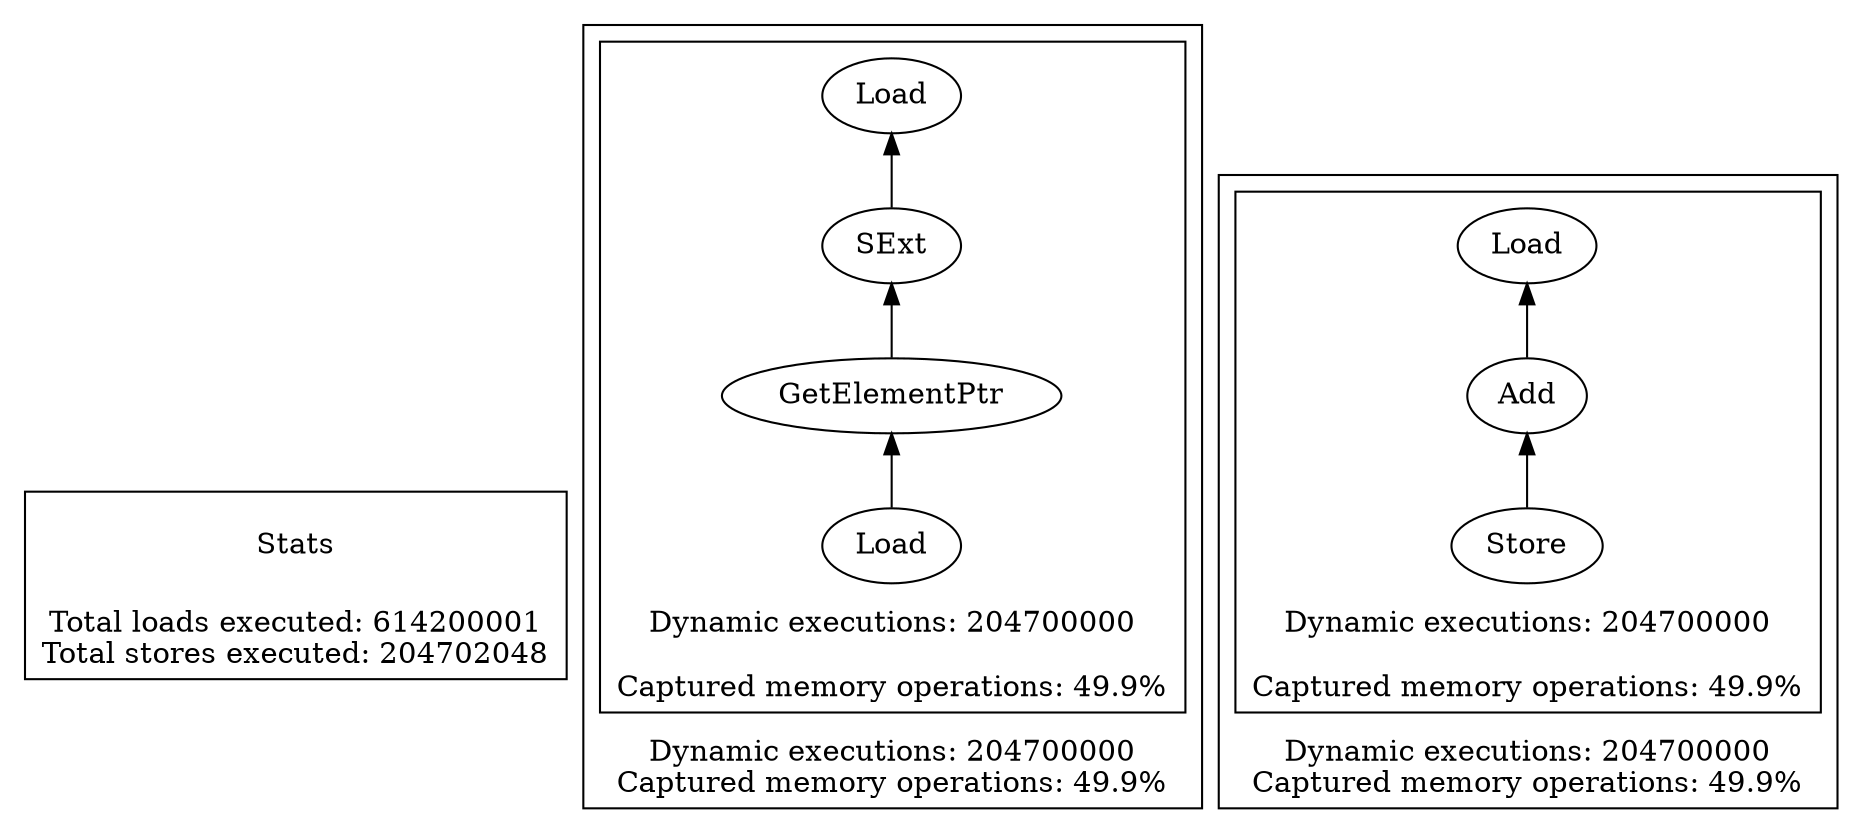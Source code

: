 strict digraph {
rankdir=BT
subgraph {
Stats [shape=plaintext]
cluster=true
label="Total loads executed: 614200001\nTotal stores executed: 204702048"
}
subgraph {
subgraph {
"0_0_19" [label="GetElementPtr"]
"0_0_18" [label="SExt"]
"0_0_19" -> "0_0_18"
{
rank=min
"0_0_20" [label="Load"]
}
"0_0_20" -> "0_0_19"
"0_0_17" [label="Load"]
"0_0_18" -> "0_0_17"
cluster=true
label="Dynamic executions: 204700000\n\nCaptured memory operations: 49.9%"
}
cluster=true
label="Dynamic executions: 204700000\nCaptured memory operations: 49.9%"
}
subgraph {
subgraph {
"1_0_1" [label="Add"]
"1_0_0" [label="Load"]
"1_0_1" -> "1_0_0"
{
rank=min
"1_0_2" [label="Store"]
}
"1_0_2" -> "1_0_1"
cluster=true
label="Dynamic executions: 204700000\n\nCaptured memory operations: 49.9%"
}
cluster=true
label="Dynamic executions: 204700000\nCaptured memory operations: 49.9%"
}
}
